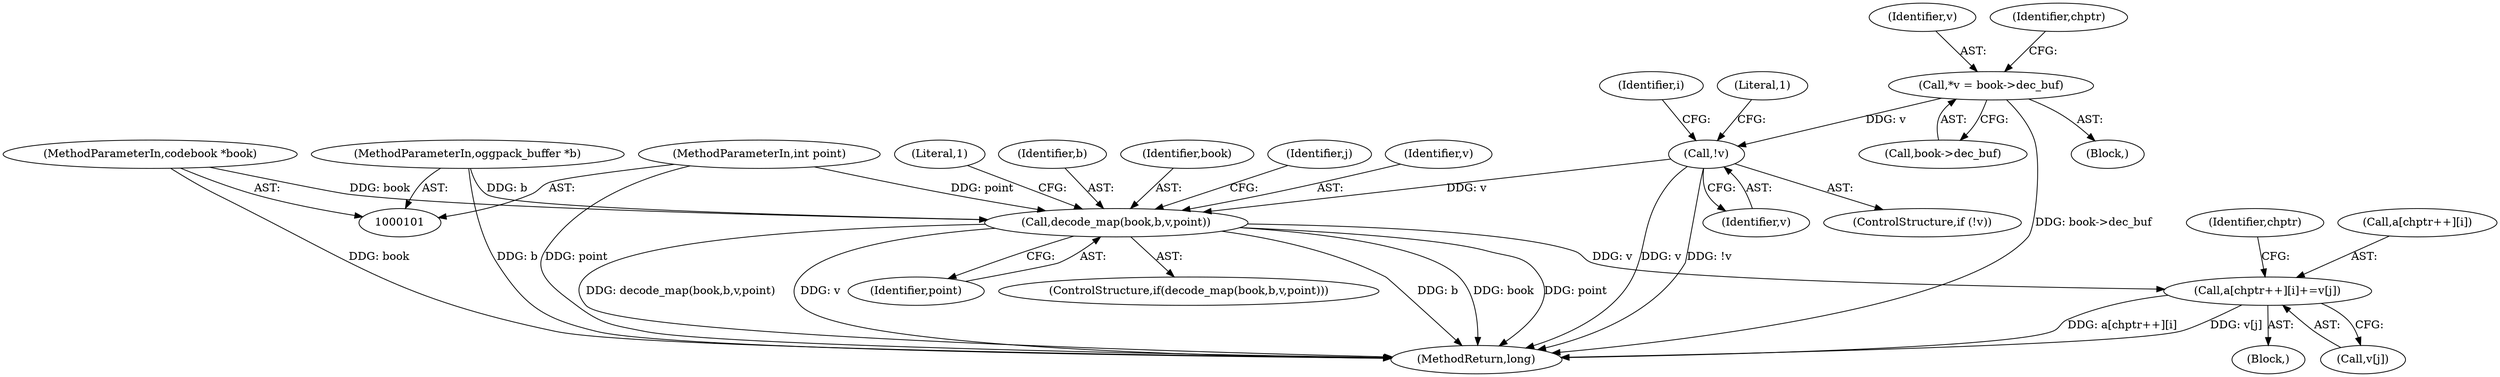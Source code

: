 digraph "0_Android_eeb4e45d5683f88488c083ecf142dc89bc3f0b47_7@pointer" {
"1000146" [label="(Call,decode_map(book,b,v,point))"];
"1000102" [label="(MethodParameterIn,codebook *book)"];
"1000106" [label="(MethodParameterIn,oggpack_buffer *b)"];
"1000130" [label="(Call,!v)"];
"1000118" [label="(Call,*v = book->dec_buf)"];
"1000108" [label="(MethodParameterIn,int point)"];
"1000172" [label="(Call,a[chptr++][i]+=v[j])"];
"1000172" [label="(Call,a[chptr++][i]+=v[j])"];
"1000194" [label="(MethodReturn,long)"];
"1000106" [label="(MethodParameterIn,oggpack_buffer *b)"];
"1000146" [label="(Call,decode_map(book,b,v,point))"];
"1000108" [label="(MethodParameterIn,int point)"];
"1000150" [label="(Identifier,point)"];
"1000147" [label="(Identifier,book)"];
"1000179" [label="(Call,v[j])"];
"1000156" [label="(Identifier,j)"];
"1000118" [label="(Call,*v = book->dec_buf)"];
"1000149" [label="(Identifier,v)"];
"1000130" [label="(Call,!v)"];
"1000171" [label="(Block,)"];
"1000102" [label="(MethodParameterIn,codebook *book)"];
"1000134" [label="(Literal,1)"];
"1000137" [label="(Identifier,i)"];
"1000116" [label="(Block,)"];
"1000153" [label="(Literal,1)"];
"1000120" [label="(Call,book->dec_buf)"];
"1000173" [label="(Call,a[chptr++][i])"];
"1000148" [label="(Identifier,b)"];
"1000129" [label="(ControlStructure,if (!v))"];
"1000119" [label="(Identifier,v)"];
"1000145" [label="(ControlStructure,if(decode_map(book,b,v,point)))"];
"1000127" [label="(Identifier,chptr)"];
"1000131" [label="(Identifier,v)"];
"1000184" [label="(Identifier,chptr)"];
"1000146" -> "1000145"  [label="AST: "];
"1000146" -> "1000150"  [label="CFG: "];
"1000147" -> "1000146"  [label="AST: "];
"1000148" -> "1000146"  [label="AST: "];
"1000149" -> "1000146"  [label="AST: "];
"1000150" -> "1000146"  [label="AST: "];
"1000153" -> "1000146"  [label="CFG: "];
"1000156" -> "1000146"  [label="CFG: "];
"1000146" -> "1000194"  [label="DDG: point"];
"1000146" -> "1000194"  [label="DDG: decode_map(book,b,v,point)"];
"1000146" -> "1000194"  [label="DDG: v"];
"1000146" -> "1000194"  [label="DDG: b"];
"1000146" -> "1000194"  [label="DDG: book"];
"1000102" -> "1000146"  [label="DDG: book"];
"1000106" -> "1000146"  [label="DDG: b"];
"1000130" -> "1000146"  [label="DDG: v"];
"1000108" -> "1000146"  [label="DDG: point"];
"1000146" -> "1000172"  [label="DDG: v"];
"1000102" -> "1000101"  [label="AST: "];
"1000102" -> "1000194"  [label="DDG: book"];
"1000106" -> "1000101"  [label="AST: "];
"1000106" -> "1000194"  [label="DDG: b"];
"1000130" -> "1000129"  [label="AST: "];
"1000130" -> "1000131"  [label="CFG: "];
"1000131" -> "1000130"  [label="AST: "];
"1000134" -> "1000130"  [label="CFG: "];
"1000137" -> "1000130"  [label="CFG: "];
"1000130" -> "1000194"  [label="DDG: v"];
"1000130" -> "1000194"  [label="DDG: !v"];
"1000118" -> "1000130"  [label="DDG: v"];
"1000118" -> "1000116"  [label="AST: "];
"1000118" -> "1000120"  [label="CFG: "];
"1000119" -> "1000118"  [label="AST: "];
"1000120" -> "1000118"  [label="AST: "];
"1000127" -> "1000118"  [label="CFG: "];
"1000118" -> "1000194"  [label="DDG: book->dec_buf"];
"1000108" -> "1000101"  [label="AST: "];
"1000108" -> "1000194"  [label="DDG: point"];
"1000172" -> "1000171"  [label="AST: "];
"1000172" -> "1000179"  [label="CFG: "];
"1000173" -> "1000172"  [label="AST: "];
"1000179" -> "1000172"  [label="AST: "];
"1000184" -> "1000172"  [label="CFG: "];
"1000172" -> "1000194"  [label="DDG: v[j]"];
"1000172" -> "1000194"  [label="DDG: a[chptr++][i]"];
}
